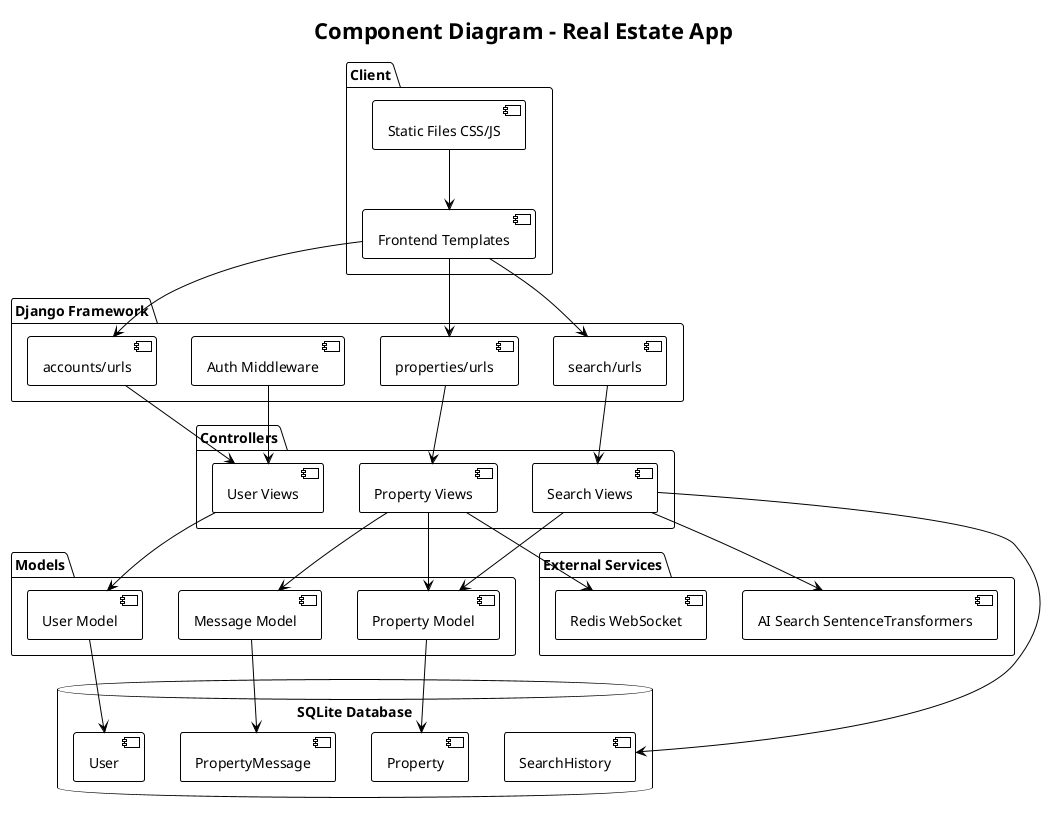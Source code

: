 @startuml Real_Estate_Components

!theme plain
skinparam backgroundColor white

title Component Diagram - Real Estate App

package "Client" {
  component [Frontend Templates] as UI
  component [Static Files CSS/JS] as CSS
}

package "Django Framework" {
  component [accounts/urls] as AccountURL
  component [properties/urls] as PropURL
  component [search/urls] as SearchURL
  component [Auth Middleware] as Auth
}

package "Controllers" {
  component [User Views] as UserCtrl
  component [Property Views] as PropCtrl
  component [Search Views] as SearchCtrl
}

package "Models" {
  component [User Model] as UserModel
  component [Property Model] as PropModel
  component [Message Model] as MsgModel
}

package "External Services" {
  component [AI Search SentenceTransformers] as AI
  component [Redis WebSocket] as Redis
}

database "SQLite Database" {
  component [User] as UserDB
  component [Property] as PropDB
  component [PropertyMessage] as MsgDB
  component [SearchHistory] as SearchDB
}

UI --> AccountURL
UI --> PropURL
UI --> SearchURL
CSS --> UI

AccountURL --> UserCtrl
PropURL --> PropCtrl
SearchURL --> SearchCtrl

UserCtrl --> UserModel
PropCtrl --> PropModel
PropCtrl --> MsgModel
SearchCtrl --> PropModel

UserModel --> UserDB
PropModel --> PropDB
MsgModel --> MsgDB
SearchCtrl --> SearchDB

SearchCtrl --> AI
PropCtrl --> Redis
Auth --> UserCtrl

@enduml
